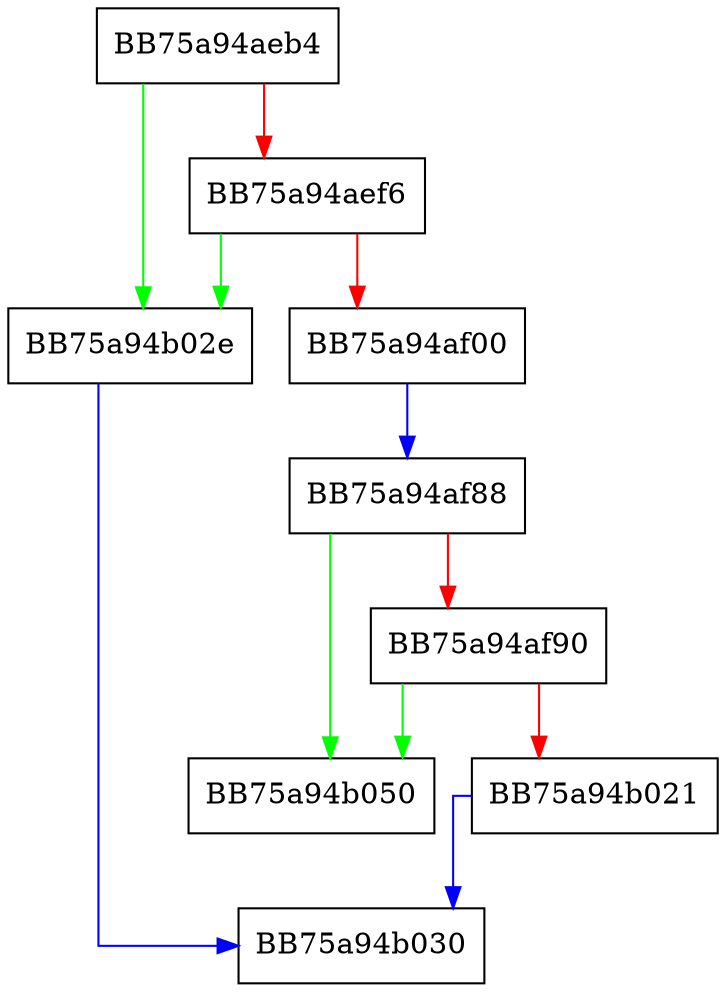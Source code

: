 digraph add_dll_directory {
  node [shape="box"];
  graph [splines=ortho];
  BB75a94aeb4 -> BB75a94b02e [color="green"];
  BB75a94aeb4 -> BB75a94aef6 [color="red"];
  BB75a94aef6 -> BB75a94b02e [color="green"];
  BB75a94aef6 -> BB75a94af00 [color="red"];
  BB75a94af00 -> BB75a94af88 [color="blue"];
  BB75a94af88 -> BB75a94b050 [color="green"];
  BB75a94af88 -> BB75a94af90 [color="red"];
  BB75a94af90 -> BB75a94b050 [color="green"];
  BB75a94af90 -> BB75a94b021 [color="red"];
  BB75a94b021 -> BB75a94b030 [color="blue"];
  BB75a94b02e -> BB75a94b030 [color="blue"];
}